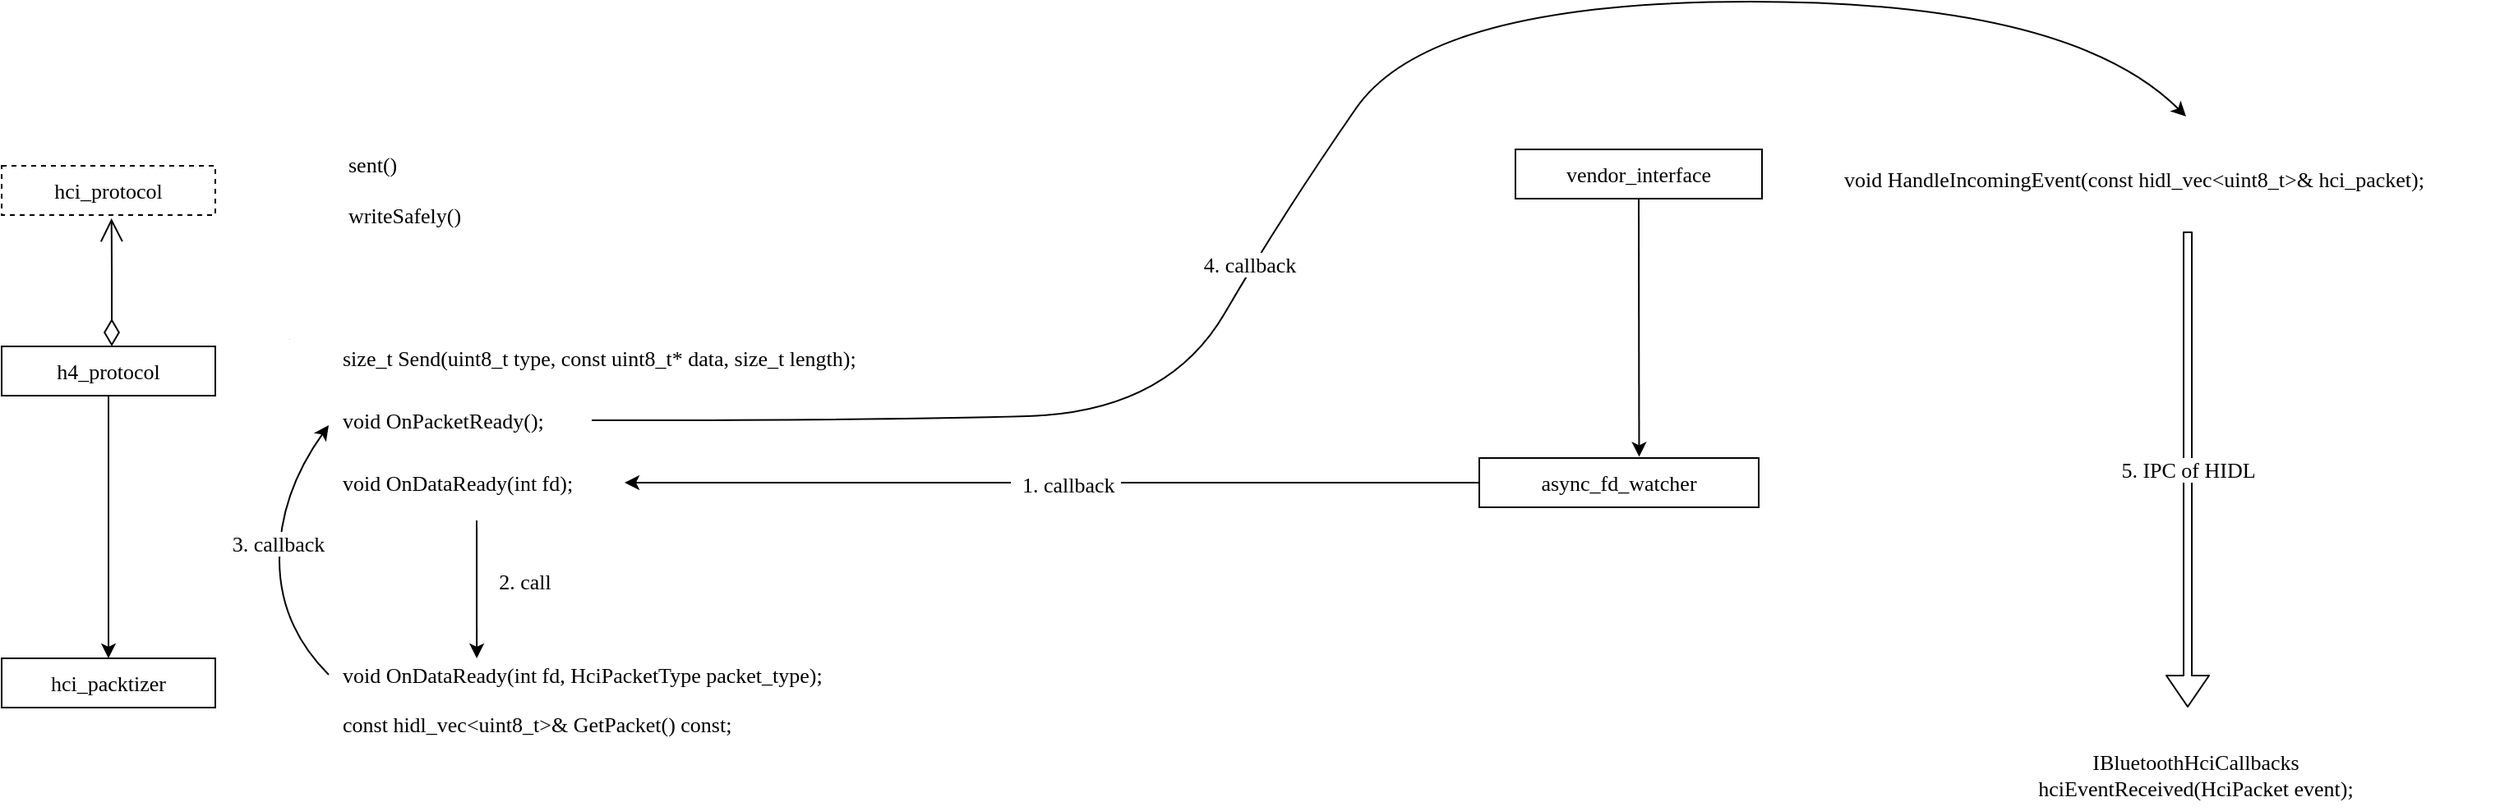 <mxfile version="14.5.1" type="device"><diagram id="nIXmvZrb3s9cdCjE6rv3" name="Page-1"><mxGraphModel dx="1997" dy="1222" grid="1" gridSize="10" guides="1" tooltips="1" connect="1" arrows="1" fold="1" page="1" pageScale="1" pageWidth="1169" pageHeight="827" math="0" shadow="0"><root><mxCell id="0"/><mxCell id="1" parent="0"/><mxCell id="orB8FRf0QTGOiBAedhjn-1" value="vendor_interface" style="rounded=0;whiteSpace=wrap;html=1;fontFamily=Comic Sans MS;fontSize=13;" vertex="1" parent="1"><mxGeometry x="971" y="140" width="150" height="30" as="geometry"/></mxCell><mxCell id="orB8FRf0QTGOiBAedhjn-2" value="async_fd_watcher" style="rounded=0;whiteSpace=wrap;html=1;fontFamily=Comic Sans MS;fontSize=13;" vertex="1" parent="1"><mxGeometry x="949" y="328" width="170" height="30" as="geometry"/></mxCell><mxCell id="orB8FRf0QTGOiBAedhjn-3" value="" style="endArrow=classic;html=1;fontFamily=Comic Sans MS;fontSize=13;exitX=0.5;exitY=1;exitDx=0;exitDy=0;entryX=0.572;entryY=-0.027;entryDx=0;entryDy=0;entryPerimeter=0;" edge="1" parent="1" source="orB8FRf0QTGOiBAedhjn-1" target="orB8FRf0QTGOiBAedhjn-2"><mxGeometry width="50" height="50" relative="1" as="geometry"><mxPoint x="1089" y="305" as="sourcePoint"/><mxPoint x="1139" y="255" as="targetPoint"/></mxGeometry></mxCell><mxCell id="orB8FRf0QTGOiBAedhjn-4" value="h4_protocol" style="rounded=0;whiteSpace=wrap;html=1;fontFamily=Comic Sans MS;fontSize=13;" vertex="1" parent="1"><mxGeometry x="50" y="260" width="130" height="30" as="geometry"/></mxCell><mxCell id="orB8FRf0QTGOiBAedhjn-6" value="hci_protocol" style="rounded=0;whiteSpace=wrap;html=1;fontFamily=Comic Sans MS;fontSize=13;dashed=1;" vertex="1" parent="1"><mxGeometry x="50" y="150" width="130" height="30" as="geometry"/></mxCell><mxCell id="orB8FRf0QTGOiBAedhjn-8" value="1" style="endArrow=open;html=1;endSize=12;startArrow=diamondThin;startSize=14;startFill=0;edgeStyle=orthogonalEdgeStyle;align=left;verticalAlign=bottom;fontFamily=Comic Sans MS;fontSize=1;entryX=0.514;entryY=1.067;entryDx=0;entryDy=0;entryPerimeter=0;" edge="1" parent="1" source="orB8FRf0QTGOiBAedhjn-4" target="orB8FRf0QTGOiBAedhjn-6"><mxGeometry x="0.407" y="-53" relative="1" as="geometry"><mxPoint x="80" y="230" as="sourcePoint"/><mxPoint x="240" y="230" as="targetPoint"/><Array as="points"><mxPoint x="117" y="205"/><mxPoint x="117" y="205"/></Array><mxPoint x="53" y="53" as="offset"/></mxGeometry></mxCell><mxCell id="orB8FRf0QTGOiBAedhjn-9" value="&lt;font style=&quot;font-size: 13px&quot;&gt;sent()&lt;br style=&quot;font-size: 13px&quot;&gt;&lt;div style=&quot;font-size: 13px&quot;&gt;&lt;span style=&quot;font-size: 13px&quot;&gt;&lt;br&gt;&lt;/span&gt;&lt;/div&gt;&lt;div style=&quot;font-size: 13px&quot;&gt;&lt;span style=&quot;font-size: 13px&quot;&gt;writeSafely()&lt;/span&gt;&lt;/div&gt;&lt;/font&gt;" style="text;html=1;strokeColor=none;fillColor=none;align=left;verticalAlign=middle;whiteSpace=wrap;rounded=0;dashed=1;fontFamily=Comic Sans MS;fontSize=13;" vertex="1" parent="1"><mxGeometry x="259" y="155" width="110" height="20" as="geometry"/></mxCell><mxCell id="orB8FRf0QTGOiBAedhjn-11" value="&lt;div style=&quot;font-size: 13px&quot;&gt;&lt;br style=&quot;font-size: 13px&quot;&gt;&lt;/div&gt;&lt;div style=&quot;font-size: 13px&quot;&gt;&amp;nbsp; size_t Send(uint8_t type, const uint8_t* data, size_t length);&lt;/div&gt;&lt;div style=&quot;font-size: 13px&quot;&gt;&lt;br style=&quot;font-size: 13px&quot;&gt;&lt;/div&gt;&lt;div style=&quot;font-size: 13px&quot;&gt;&amp;nbsp;&lt;br&gt;&lt;/div&gt;" style="text;html=1;strokeColor=none;fillColor=none;align=left;verticalAlign=middle;whiteSpace=wrap;rounded=0;dashed=1;fontFamily=Comic Sans MS;fontSize=13;" vertex="1" parent="1"><mxGeometry x="249" y="260" width="460" height="30" as="geometry"/></mxCell><mxCell id="orB8FRf0QTGOiBAedhjn-13" value="hci_packtizer" style="rounded=0;whiteSpace=wrap;html=1;fontFamily=Comic Sans MS;fontSize=13;" vertex="1" parent="1"><mxGeometry x="50" y="450" width="130" height="30" as="geometry"/></mxCell><mxCell id="orB8FRf0QTGOiBAedhjn-14" value="&lt;div&gt;&amp;nbsp; void OnDataReady(int fd, HciPacketType packet_type);&lt;/div&gt;" style="text;html=1;strokeColor=none;fillColor=none;align=left;verticalAlign=middle;whiteSpace=wrap;rounded=0;dashed=1;fontFamily=Comic Sans MS;fontSize=13;" vertex="1" parent="1"><mxGeometry x="249" y="440" width="380" height="40" as="geometry"/></mxCell><mxCell id="orB8FRf0QTGOiBAedhjn-15" value="" style="endArrow=classic;html=1;fontFamily=Comic Sans MS;fontSize=13;exitX=0.5;exitY=1;exitDx=0;exitDy=0;entryX=0.5;entryY=0;entryDx=0;entryDy=0;" edge="1" parent="1" source="orB8FRf0QTGOiBAedhjn-4" target="orB8FRf0QTGOiBAedhjn-13"><mxGeometry width="50" height="50" relative="1" as="geometry"><mxPoint x="115" y="440" as="sourcePoint"/><mxPoint x="-30" y="370" as="targetPoint"/></mxGeometry></mxCell><mxCell id="orB8FRf0QTGOiBAedhjn-16" value="&lt;br&gt;&lt;div style=&quot;&quot;&gt;&lt;br&gt;&lt;/div&gt;&lt;div style=&quot;&quot;&gt;&lt;span&gt;&amp;nbsp; void OnPacketReady();&lt;/span&gt;&lt;br&gt;&lt;/div&gt;&lt;div style=&quot;&quot;&gt;&lt;br&gt;&lt;/div&gt;&lt;div style=&quot;&quot;&gt;&lt;br&gt;&lt;/div&gt;" style="text;html=1;strokeColor=none;fillColor=none;align=left;verticalAlign=middle;whiteSpace=wrap;rounded=0;dashed=1;fontFamily=Comic Sans MS;fontSize=13;" vertex="1" parent="1"><mxGeometry x="249" y="290" width="160" height="30" as="geometry"/></mxCell><mxCell id="orB8FRf0QTGOiBAedhjn-17" value="&lt;span&gt;&amp;nbsp; void OnDataReady(int fd);&lt;/span&gt;" style="text;html=1;strokeColor=none;fillColor=none;align=left;verticalAlign=middle;whiteSpace=wrap;rounded=0;dashed=1;fontFamily=Comic Sans MS;fontSize=13;" vertex="1" parent="1"><mxGeometry x="249" y="320" width="180" height="46" as="geometry"/></mxCell><mxCell id="orB8FRf0QTGOiBAedhjn-18" value="&lt;div style=&quot;&quot;&gt;&lt;span&gt;&amp;nbsp; const hidl_vec&amp;lt;uint8_t&amp;gt;&amp;amp; GetPacket() const;&lt;/span&gt;&lt;br&gt;&lt;/div&gt;" style="text;html=1;strokeColor=none;fillColor=none;align=left;verticalAlign=middle;whiteSpace=wrap;rounded=0;dashed=1;fontFamily=Comic Sans MS;fontSize=13;" vertex="1" parent="1"><mxGeometry x="249" y="470" width="400" height="40" as="geometry"/></mxCell><mxCell id="orB8FRf0QTGOiBAedhjn-19" value="" style="endArrow=classic;html=1;fontFamily=Comic Sans MS;fontSize=13;exitX=0;exitY=0.5;exitDx=0;exitDy=0;entryX=1;entryY=0.5;entryDx=0;entryDy=0;" edge="1" parent="1" source="orB8FRf0QTGOiBAedhjn-2" target="orB8FRf0QTGOiBAedhjn-17"><mxGeometry width="50" height="50" relative="1" as="geometry"><mxPoint x="809" y="370" as="sourcePoint"/><mxPoint x="859" y="320" as="targetPoint"/></mxGeometry></mxCell><mxCell id="orB8FRf0QTGOiBAedhjn-21" value="&amp;nbsp; 1. callback&amp;nbsp;" style="edgeLabel;html=1;align=center;verticalAlign=middle;resizable=0;points=[];fontSize=13;fontFamily=Comic Sans MS;" vertex="1" connectable="0" parent="orB8FRf0QTGOiBAedhjn-19"><mxGeometry x="-0.028" y="1" relative="1" as="geometry"><mxPoint as="offset"/></mxGeometry></mxCell><mxCell id="orB8FRf0QTGOiBAedhjn-22" value="" style="endArrow=classic;html=1;fontFamily=Comic Sans MS;fontSize=13;entryX=0.237;entryY=0.25;entryDx=0;entryDy=0;entryPerimeter=0;" edge="1" parent="1" source="orB8FRf0QTGOiBAedhjn-17" target="orB8FRf0QTGOiBAedhjn-14"><mxGeometry width="50" height="50" relative="1" as="geometry"><mxPoint x="329" y="410" as="sourcePoint"/><mxPoint x="379" y="360" as="targetPoint"/></mxGeometry></mxCell><mxCell id="orB8FRf0QTGOiBAedhjn-23" value="2. call" style="text;html=1;align=center;verticalAlign=middle;resizable=0;points=[];autosize=1;fontSize=13;fontFamily=Comic Sans MS;" vertex="1" parent="1"><mxGeometry x="343" y="393" width="50" height="20" as="geometry"/></mxCell><mxCell id="orB8FRf0QTGOiBAedhjn-26" value="" style="curved=1;endArrow=classic;html=1;fontFamily=Comic Sans MS;fontSize=13;exitX=0;exitY=0.5;exitDx=0;exitDy=0;" edge="1" parent="1" source="orB8FRf0QTGOiBAedhjn-14"><mxGeometry width="50" height="50" relative="1" as="geometry"><mxPoint x="199" y="358" as="sourcePoint"/><mxPoint x="249" y="308" as="targetPoint"/><Array as="points"><mxPoint x="219" y="430"/><mxPoint x="219" y="350"/></Array></mxGeometry></mxCell><mxCell id="orB8FRf0QTGOiBAedhjn-27" value="3. callback" style="edgeLabel;html=1;align=center;verticalAlign=middle;resizable=0;points=[];fontSize=13;fontFamily=Comic Sans MS;" vertex="1" connectable="0" parent="orB8FRf0QTGOiBAedhjn-26"><mxGeometry x="0.062" y="1" relative="1" as="geometry"><mxPoint as="offset"/></mxGeometry></mxCell><mxCell id="orB8FRf0QTGOiBAedhjn-28" value="void HandleIncomingEvent(const hidl_vec&amp;lt;uint8_t&amp;gt;&amp;amp; hci_packet);" style="text;html=1;strokeColor=none;fillColor=none;align=left;verticalAlign=middle;whiteSpace=wrap;rounded=0;dashed=1;fontFamily=Comic Sans MS;fontSize=13;" vertex="1" parent="1"><mxGeometry x="1169" y="145" width="400" height="25" as="geometry"/></mxCell><mxCell id="orB8FRf0QTGOiBAedhjn-29" value="" style="curved=1;endArrow=classic;html=1;fontFamily=Comic Sans MS;fontSize=13;exitX=1;exitY=0.5;exitDx=0;exitDy=0;" edge="1" parent="1" source="orB8FRf0QTGOiBAedhjn-16"><mxGeometry width="50" height="50" relative="1" as="geometry"><mxPoint x="459" y="210" as="sourcePoint"/><mxPoint x="1379" y="120" as="targetPoint"/><Array as="points"><mxPoint x="589" y="305"/><mxPoint x="759" y="300"/><mxPoint x="829" y="180"/><mxPoint x="919" y="50"/><mxPoint x="1309" y="50"/></Array></mxGeometry></mxCell><mxCell id="orB8FRf0QTGOiBAedhjn-30" value="&amp;nbsp;4. callback&amp;nbsp;" style="edgeLabel;html=1;align=center;verticalAlign=middle;resizable=0;points=[];fontSize=13;fontFamily=Comic Sans MS;" vertex="1" connectable="0" parent="orB8FRf0QTGOiBAedhjn-29"><mxGeometry x="0.089" y="-17" relative="1" as="geometry"><mxPoint x="-107.6" y="126.66" as="offset"/></mxGeometry></mxCell><mxCell id="orB8FRf0QTGOiBAedhjn-33" value="5. IPC of HIDL" style="shape=flexArrow;endArrow=classic;html=1;fontFamily=Comic Sans MS;fontSize=13;width=5;" edge="1" parent="1"><mxGeometry width="50" height="50" relative="1" as="geometry"><mxPoint x="1380" y="190" as="sourcePoint"/><mxPoint x="1380" y="480" as="targetPoint"/></mxGeometry></mxCell><mxCell id="orB8FRf0QTGOiBAedhjn-34" value="IBluetoothHciCallbacks&lt;br&gt;hciEventReceived(HciPacket event);" style="text;html=1;strokeColor=none;fillColor=none;align=center;verticalAlign=middle;whiteSpace=wrap;rounded=0;dashed=1;fontFamily=Comic Sans MS;fontSize=13;" vertex="1" parent="1"><mxGeometry x="1250" y="500" width="270" height="42" as="geometry"/></mxCell></root></mxGraphModel></diagram></mxfile>